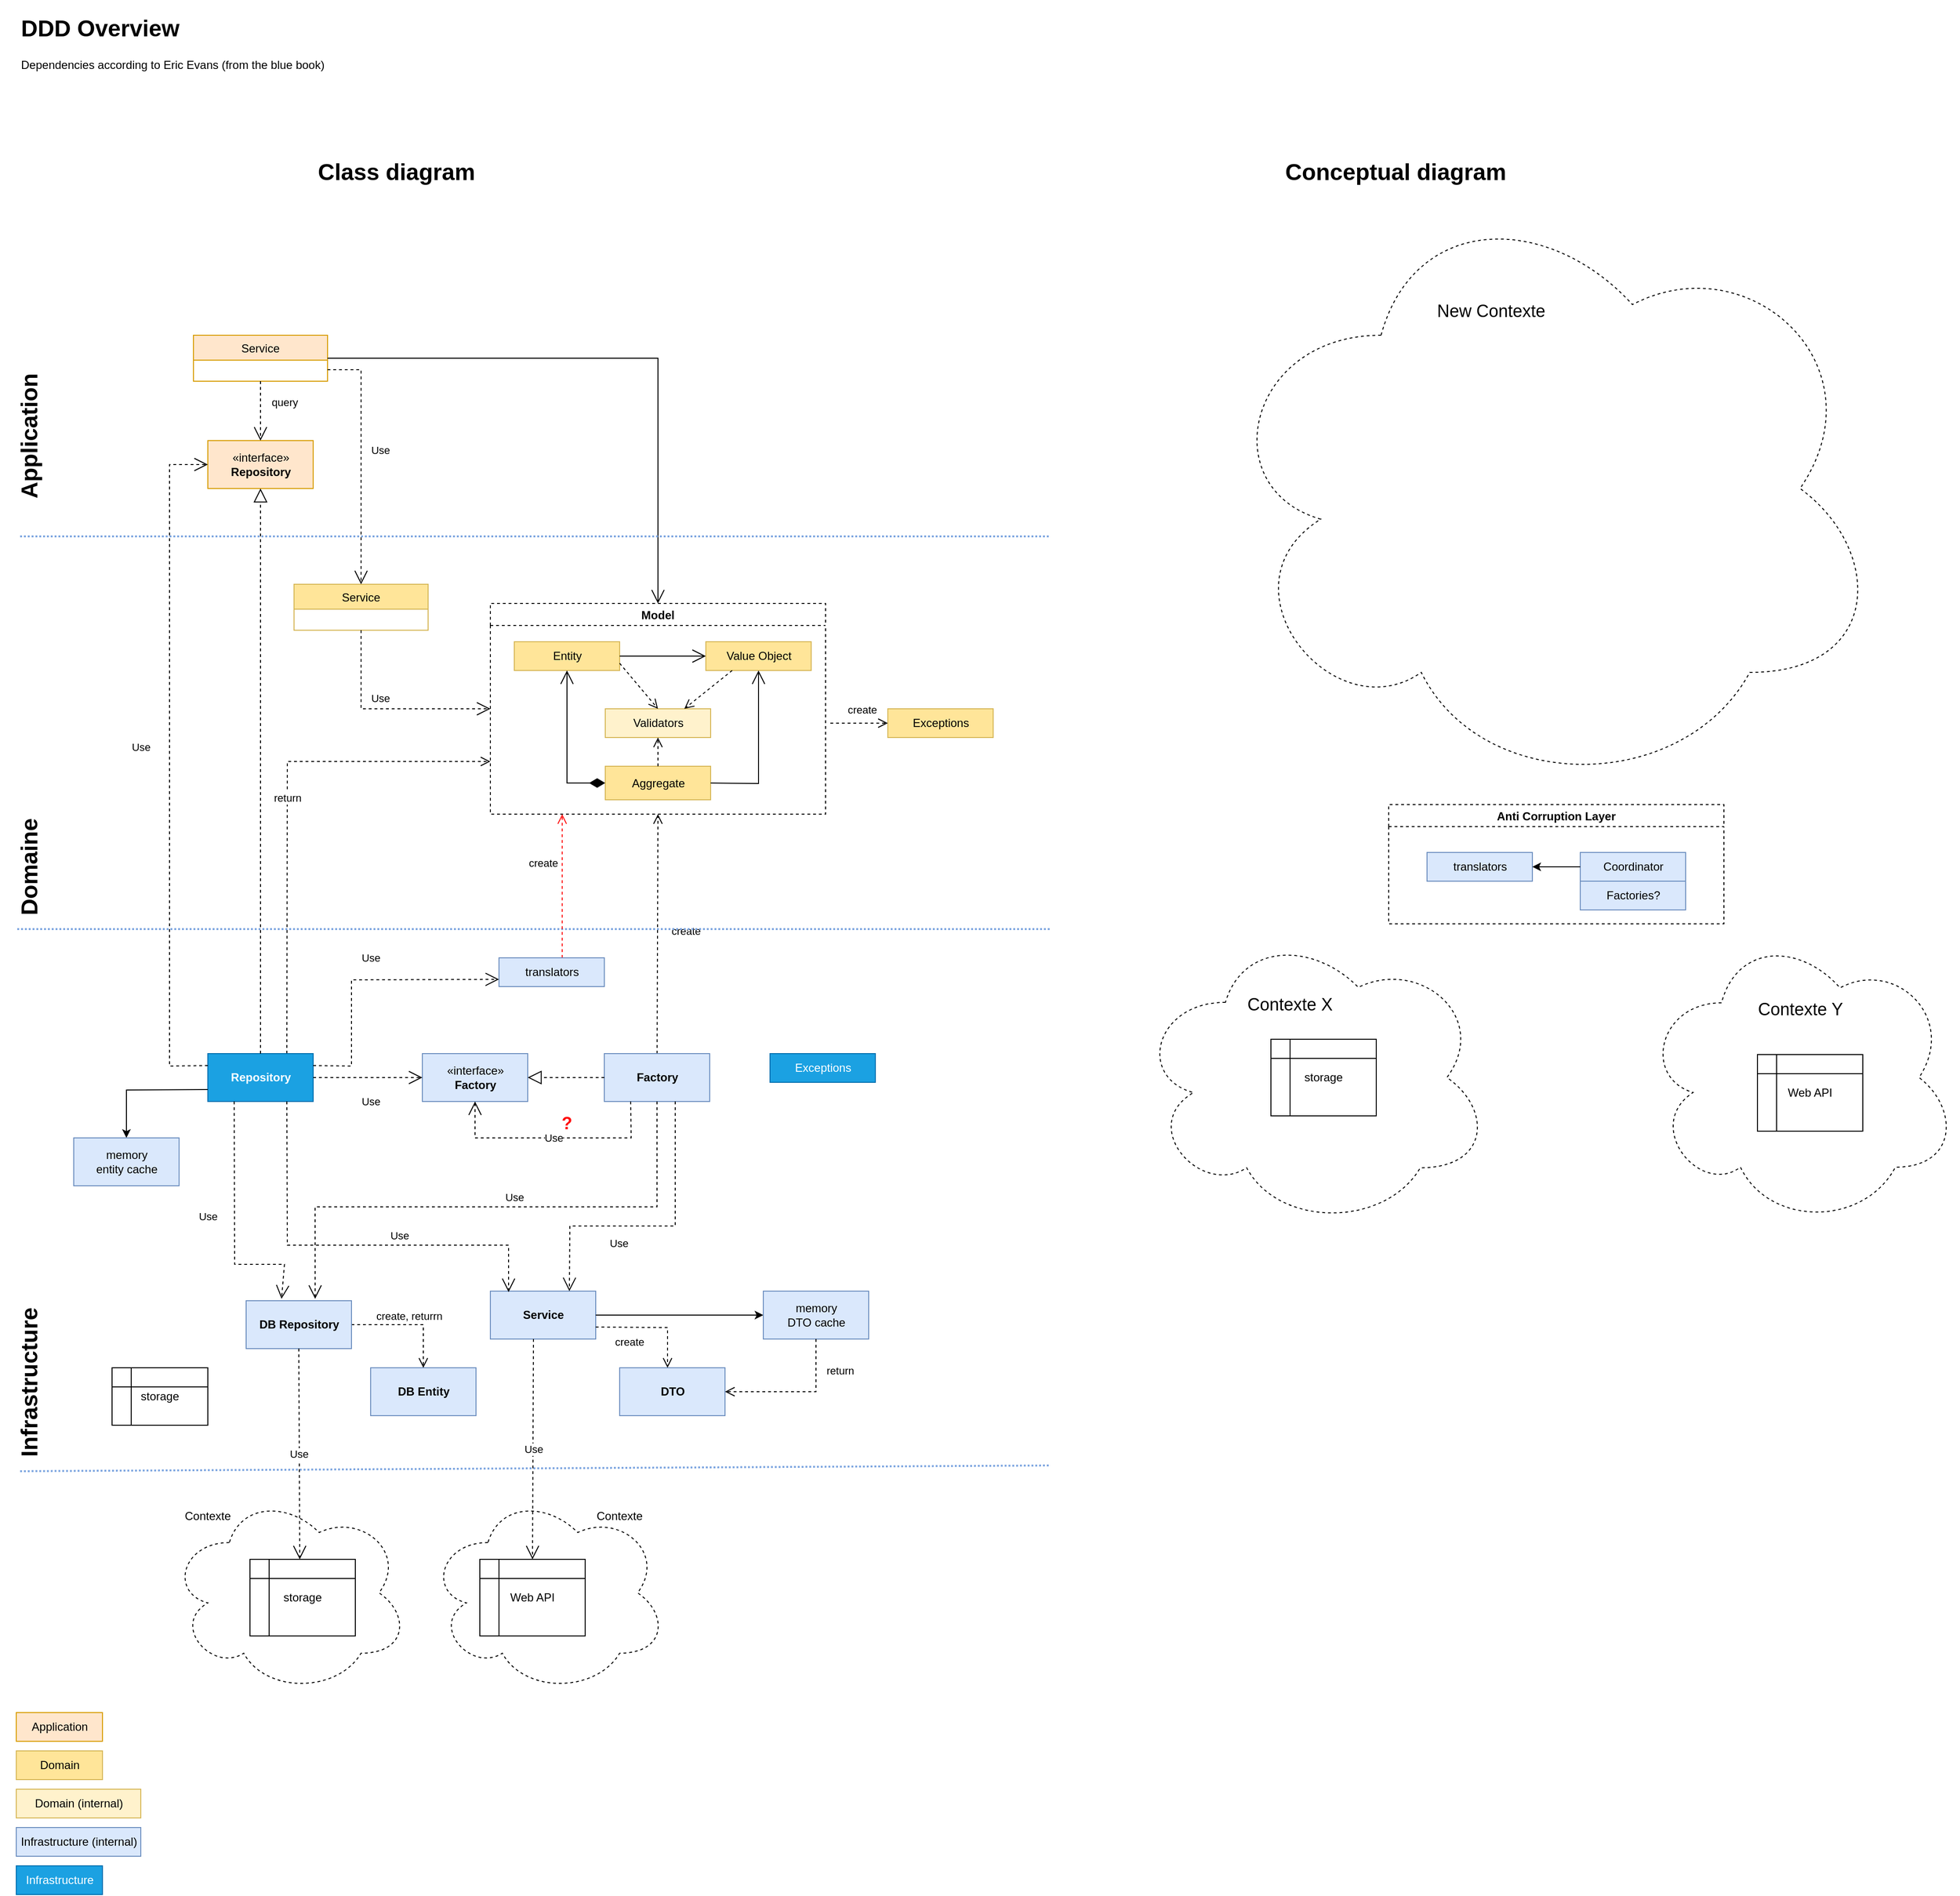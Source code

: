 <mxfile version="20.2.7" type="github">
  <diagram id="C5RBs43oDa-KdzZeNtuy" name="Page-1">
    <mxGraphModel dx="1422" dy="1939" grid="1" gridSize="10" guides="1" tooltips="1" connect="1" arrows="1" fold="1" page="1" pageScale="1" pageWidth="827" pageHeight="1169" math="0" shadow="0">
      <root>
        <mxCell id="WIyWlLk6GJQsqaUBKTNV-0" />
        <mxCell id="WIyWlLk6GJQsqaUBKTNV-1" parent="WIyWlLk6GJQsqaUBKTNV-0" />
        <mxCell id="ENKUjYYxHuYjzHQliVfy-24" value="&lt;span style=&quot;color: rgba(0, 0, 0, 0); font-family: monospace; font-size: 0px; text-align: start;&quot;&gt;%3CmxGraphModel%3E%3Croot%3E%3CmxCell%20id%3D%220%22%2F%3E%3CmxCell%20id%3D%221%22%20parent%3D%220%22%2F%3E%3CmxCell%20id%3D%222%22%20value%3D%22%22%20style%3D%22ellipse%3Bshape%3Dcloud%3BwhiteSpace%3Dwrap%3Bhtml%3D1%3BfillColor%3Dnone%3Bdashed%3D1%3B%22%20vertex%3D%221%22%20parent%3D%221%22%3E%3CmxGeometry%20x%3D%22200%22%20y%3D%221278%22%20width%3D%22250%22%20height%3D%22210%22%20as%3D%22geometry%22%2F%3E%3C%2FmxCell%3E%3C%2Froot%3E%3C%2FmxGraphModel%3E&lt;/span&gt;" style="ellipse;shape=cloud;whiteSpace=wrap;html=1;fillColor=none;dashed=1;" parent="WIyWlLk6GJQsqaUBKTNV-1" vertex="1">
          <mxGeometry x="200" y="1278" width="250" height="210" as="geometry" />
        </mxCell>
        <mxCell id="gOXtgv1JHooue61KHINK-0" value="" style="ellipse;shape=cloud;whiteSpace=wrap;html=1;fillColor=none;dashed=1;" vertex="1" parent="WIyWlLk6GJQsqaUBKTNV-1">
          <mxGeometry x="1290" y="-90" width="700" height="640" as="geometry" />
        </mxCell>
        <mxCell id="-3-9wyXVmMevEzcIftEk-1" value="Service" style="swimlane;fontStyle=0;childLayout=stackLayout;horizontal=1;startSize=26;fillColor=#ffe6cc;horizontalStack=0;resizeParent=1;resizeParentMax=0;resizeLast=0;collapsible=1;marginBottom=0;strokeColor=#d79b00;" parent="WIyWlLk6GJQsqaUBKTNV-1" vertex="1">
          <mxGeometry x="225" y="70" width="140" height="48" as="geometry">
            <mxRectangle x="221" y="160" width="80" height="30" as="alternateBounds" />
          </mxGeometry>
        </mxCell>
        <mxCell id="-3-9wyXVmMevEzcIftEk-7" value="«interface»&lt;br&gt;&lt;b&gt;Repository&lt;/b&gt;" style="html=1;fillColor=#ffe6cc;strokeColor=#d79b00;" parent="WIyWlLk6GJQsqaUBKTNV-1" vertex="1">
          <mxGeometry x="240" y="180" width="110" height="50" as="geometry" />
        </mxCell>
        <mxCell id="-3-9wyXVmMevEzcIftEk-8" value="«interface»&lt;br&gt;&lt;b&gt;Factory&lt;/b&gt;" style="html=1;fillColor=#dae8fc;strokeColor=#6c8ebf;" parent="WIyWlLk6GJQsqaUBKTNV-1" vertex="1">
          <mxGeometry x="464" y="820" width="110" height="50" as="geometry" />
        </mxCell>
        <mxCell id="-3-9wyXVmMevEzcIftEk-10" value="query" style="endArrow=open;endSize=12;dashed=1;html=1;rounded=0;exitX=0.5;exitY=1;exitDx=0;exitDy=0;entryX=0.5;entryY=0;entryDx=0;entryDy=0;" parent="WIyWlLk6GJQsqaUBKTNV-1" source="-3-9wyXVmMevEzcIftEk-1" target="-3-9wyXVmMevEzcIftEk-7" edge="1">
          <mxGeometry x="-0.29" y="25" width="160" relative="1" as="geometry">
            <mxPoint x="304" y="370" as="sourcePoint" />
            <mxPoint x="450" y="652" as="targetPoint" />
            <mxPoint as="offset" />
          </mxGeometry>
        </mxCell>
        <mxCell id="-3-9wyXVmMevEzcIftEk-12" value="storage" style="shape=internalStorage;whiteSpace=wrap;html=1;backgroundOutline=1;" parent="WIyWlLk6GJQsqaUBKTNV-1" vertex="1">
          <mxGeometry x="284" y="1348" width="110" height="80" as="geometry" />
        </mxCell>
        <mxCell id="-3-9wyXVmMevEzcIftEk-16" value="return" style="html=1;verticalAlign=bottom;endArrow=open;dashed=1;endSize=8;rounded=0;exitX=0.75;exitY=0;exitDx=0;exitDy=0;entryX=0;entryY=0.75;entryDx=0;entryDy=0;" parent="WIyWlLk6GJQsqaUBKTNV-1" source="-3-9wyXVmMevEzcIftEk-25" target="ENKUjYYxHuYjzHQliVfy-12" edge="1">
          <mxGeometry relative="1" as="geometry">
            <mxPoint x="464" y="732" as="sourcePoint" />
            <mxPoint x="540" y="560" as="targetPoint" />
            <Array as="points">
              <mxPoint x="323" y="515" />
            </Array>
          </mxGeometry>
        </mxCell>
        <mxCell id="-3-9wyXVmMevEzcIftEk-17" value="create" style="html=1;verticalAlign=bottom;endArrow=open;dashed=1;endSize=8;rounded=0;entryX=0.5;entryY=1;entryDx=0;entryDy=0;" parent="WIyWlLk6GJQsqaUBKTNV-1" source="-3-9wyXVmMevEzcIftEk-26" target="ENKUjYYxHuYjzHQliVfy-12" edge="1">
          <mxGeometry x="-0.048" y="-29" relative="1" as="geometry">
            <mxPoint x="685" y="730" as="sourcePoint" />
            <mxPoint x="685" y="610" as="targetPoint" />
            <mxPoint as="offset" />
          </mxGeometry>
        </mxCell>
        <mxCell id="-3-9wyXVmMevEzcIftEk-22" value="Domain" style="html=1;fillColor=#FFE599;strokeColor=#d6b656;" parent="WIyWlLk6GJQsqaUBKTNV-1" vertex="1">
          <mxGeometry x="40" y="1548" width="90" height="30" as="geometry" />
        </mxCell>
        <mxCell id="-3-9wyXVmMevEzcIftEk-23" value="Infrastructure (internal)" style="html=1;fillColor=#dae8fc;strokeColor=#6c8ebf;" parent="WIyWlLk6GJQsqaUBKTNV-1" vertex="1">
          <mxGeometry x="40" y="1628" width="130" height="30" as="geometry" />
        </mxCell>
        <mxCell id="-3-9wyXVmMevEzcIftEk-24" value="&lt;h1&gt;DDD Overview&lt;/h1&gt;&lt;p&gt;Dependencies according to Eric Evans (from the blue book)&lt;/p&gt;" style="text;html=1;strokeColor=none;fillColor=none;spacing=5;spacingTop=-20;whiteSpace=wrap;overflow=hidden;rounded=0;" parent="WIyWlLk6GJQsqaUBKTNV-1" vertex="1">
          <mxGeometry x="40" y="-270" width="390" height="80" as="geometry" />
        </mxCell>
        <mxCell id="-3-9wyXVmMevEzcIftEk-25" value="&lt;b&gt;Repository&lt;/b&gt;" style="html=1;fillColor=#1ba1e2;strokeColor=#006EAF;fontColor=#ffffff;" parent="WIyWlLk6GJQsqaUBKTNV-1" vertex="1">
          <mxGeometry x="240" y="820" width="110" height="50" as="geometry" />
        </mxCell>
        <mxCell id="-3-9wyXVmMevEzcIftEk-26" value="&lt;b&gt;Factory&lt;/b&gt;" style="html=1;fillColor=#dae8fc;strokeColor=#6c8ebf;" parent="WIyWlLk6GJQsqaUBKTNV-1" vertex="1">
          <mxGeometry x="654" y="820" width="110" height="50" as="geometry" />
        </mxCell>
        <mxCell id="-3-9wyXVmMevEzcIftEk-27" value="" style="endArrow=block;dashed=1;endFill=0;endSize=12;html=1;rounded=0;exitX=0.5;exitY=0;exitDx=0;exitDy=0;entryX=0.5;entryY=1;entryDx=0;entryDy=0;" parent="WIyWlLk6GJQsqaUBKTNV-1" source="-3-9wyXVmMevEzcIftEk-25" target="-3-9wyXVmMevEzcIftEk-7" edge="1">
          <mxGeometry width="160" relative="1" as="geometry">
            <mxPoint x="334" y="722" as="sourcePoint" />
            <mxPoint x="494" y="722" as="targetPoint" />
          </mxGeometry>
        </mxCell>
        <mxCell id="-3-9wyXVmMevEzcIftEk-28" value="" style="endArrow=block;dashed=1;endFill=0;endSize=12;html=1;rounded=0;exitX=0;exitY=0.5;exitDx=0;exitDy=0;entryX=1;entryY=0.5;entryDx=0;entryDy=0;" parent="WIyWlLk6GJQsqaUBKTNV-1" source="-3-9wyXVmMevEzcIftEk-26" target="-3-9wyXVmMevEzcIftEk-8" edge="1">
          <mxGeometry width="160" relative="1" as="geometry">
            <mxPoint x="334" y="810" as="sourcePoint" />
            <mxPoint x="494" y="810" as="targetPoint" />
            <Array as="points" />
          </mxGeometry>
        </mxCell>
        <mxCell id="-3-9wyXVmMevEzcIftEk-29" value="Use" style="endArrow=open;endSize=12;dashed=1;html=1;rounded=0;exitX=1;exitY=0.5;exitDx=0;exitDy=0;" parent="WIyWlLk6GJQsqaUBKTNV-1" source="-3-9wyXVmMevEzcIftEk-25" edge="1">
          <mxGeometry x="0.053" y="-25" width="160" relative="1" as="geometry">
            <mxPoint x="334" y="660" as="sourcePoint" />
            <mxPoint x="464" y="845" as="targetPoint" />
            <mxPoint as="offset" />
          </mxGeometry>
        </mxCell>
        <mxCell id="-3-9wyXVmMevEzcIftEk-30" value="" style="endArrow=none;html=1;rounded=0;dashed=1;strokeColor=#7EA6E0;strokeWidth=2;dashPattern=1 1;" parent="WIyWlLk6GJQsqaUBKTNV-1" edge="1">
          <mxGeometry width="50" height="50" relative="1" as="geometry">
            <mxPoint x="41" y="690" as="sourcePoint" />
            <mxPoint x="1120" y="690" as="targetPoint" />
          </mxGeometry>
        </mxCell>
        <mxCell id="-3-9wyXVmMevEzcIftEk-32" value="&lt;b&gt;Service&lt;/b&gt;" style="html=1;fillColor=#dae8fc;strokeColor=#6c8ebf;" parent="WIyWlLk6GJQsqaUBKTNV-1" vertex="1">
          <mxGeometry x="535" y="1068" width="110" height="50" as="geometry" />
        </mxCell>
        <mxCell id="-3-9wyXVmMevEzcIftEk-34" value="Use" style="endArrow=open;endSize=12;dashed=1;html=1;rounded=0;entryX=0;entryY=0.5;entryDx=0;entryDy=0;exitX=0;exitY=0.25;exitDx=0;exitDy=0;" parent="WIyWlLk6GJQsqaUBKTNV-1" source="-3-9wyXVmMevEzcIftEk-25" target="-3-9wyXVmMevEzcIftEk-7" edge="1">
          <mxGeometry x="0.054" y="30" width="160" relative="1" as="geometry">
            <mxPoint x="180" y="720" as="sourcePoint" />
            <mxPoint x="510" y="767" as="targetPoint" />
            <Array as="points">
              <mxPoint x="200" y="833" />
              <mxPoint x="200" y="205" />
            </Array>
            <mxPoint as="offset" />
          </mxGeometry>
        </mxCell>
        <mxCell id="-3-9wyXVmMevEzcIftEk-35" value="Use" style="endArrow=open;endSize=12;dashed=1;html=1;rounded=0;exitX=0.25;exitY=1;exitDx=0;exitDy=0;entryX=0.5;entryY=1;entryDx=0;entryDy=0;" parent="WIyWlLk6GJQsqaUBKTNV-1" source="-3-9wyXVmMevEzcIftEk-26" target="-3-9wyXVmMevEzcIftEk-8" edge="1">
          <mxGeometry width="160" relative="1" as="geometry">
            <mxPoint x="824" y="879.5" as="sourcePoint" />
            <mxPoint x="574" y="788" as="targetPoint" />
            <Array as="points">
              <mxPoint x="682" y="908" />
              <mxPoint x="519" y="908" />
            </Array>
          </mxGeometry>
        </mxCell>
        <mxCell id="-3-9wyXVmMevEzcIftEk-36" value="&lt;h1&gt;Domaine&lt;/h1&gt;" style="text;html=1;strokeColor=none;fillColor=none;align=center;verticalAlign=middle;whiteSpace=wrap;rounded=0;rotation=-90;" parent="WIyWlLk6GJQsqaUBKTNV-1" vertex="1">
          <mxGeometry x="24" y="610" width="60" height="30" as="geometry" />
        </mxCell>
        <mxCell id="-3-9wyXVmMevEzcIftEk-37" value="&lt;h1&gt;Infrastructure&lt;/h1&gt;" style="text;html=1;strokeColor=none;fillColor=none;align=center;verticalAlign=middle;whiteSpace=wrap;rounded=0;rotation=-90;" parent="WIyWlLk6GJQsqaUBKTNV-1" vertex="1">
          <mxGeometry x="24" y="1148" width="60" height="30" as="geometry" />
        </mxCell>
        <mxCell id="-3-9wyXVmMevEzcIftEk-39" value="" style="endArrow=open;endFill=1;endSize=12;html=1;rounded=0;exitX=1;exitY=0.5;exitDx=0;exitDy=0;entryX=0.5;entryY=0;entryDx=0;entryDy=0;" parent="WIyWlLk6GJQsqaUBKTNV-1" source="-3-9wyXVmMevEzcIftEk-1" target="ENKUjYYxHuYjzHQliVfy-12" edge="1">
          <mxGeometry width="160" relative="1" as="geometry">
            <mxPoint x="414" y="440" as="sourcePoint" />
            <mxPoint x="574" y="440" as="targetPoint" />
            <Array as="points">
              <mxPoint x="710" y="94" />
            </Array>
          </mxGeometry>
        </mxCell>
        <mxCell id="-3-9wyXVmMevEzcIftEk-44" value="Use" style="endArrow=open;endSize=12;dashed=1;html=1;rounded=0;exitX=0.5;exitY=1;exitDx=0;exitDy=0;entryX=0.655;entryY=-0.04;entryDx=0;entryDy=0;entryPerimeter=0;" parent="WIyWlLk6GJQsqaUBKTNV-1" source="-3-9wyXVmMevEzcIftEk-26" target="70DxIA_xlroN3nV1r1jk-0" edge="1">
          <mxGeometry x="-0.08" y="-10" width="160" relative="1" as="geometry">
            <mxPoint x="318.97" y="884" as="sourcePoint" />
            <mxPoint x="316.95" y="905" as="targetPoint" />
            <Array as="points">
              <mxPoint x="709" y="980" />
              <mxPoint x="352" y="980" />
            </Array>
            <mxPoint as="offset" />
          </mxGeometry>
        </mxCell>
        <mxCell id="70DxIA_xlroN3nV1r1jk-2" value="" style="endArrow=classic;html=1;rounded=0;exitX=0;exitY=0.75;exitDx=0;exitDy=0;entryX=0.5;entryY=0;entryDx=0;entryDy=0;" parent="WIyWlLk6GJQsqaUBKTNV-1" source="-3-9wyXVmMevEzcIftEk-25" target="ENKUjYYxHuYjzHQliVfy-19" edge="1">
          <mxGeometry width="50" height="50" relative="1" as="geometry">
            <mxPoint x="394" y="998" as="sourcePoint" />
            <mxPoint x="191" y="938" as="targetPoint" />
            <Array as="points">
              <mxPoint x="155" y="858" />
            </Array>
          </mxGeometry>
        </mxCell>
        <mxCell id="70DxIA_xlroN3nV1r1jk-4" value="" style="endArrow=classic;html=1;rounded=0;entryX=0;entryY=0.5;entryDx=0;entryDy=0;" parent="WIyWlLk6GJQsqaUBKTNV-1" source="-3-9wyXVmMevEzcIftEk-32" target="ENKUjYYxHuYjzHQliVfy-20" edge="1">
          <mxGeometry width="50" height="50" relative="1" as="geometry">
            <mxPoint x="405" y="1088" as="sourcePoint" />
            <mxPoint x="671" y="1118" as="targetPoint" />
          </mxGeometry>
        </mxCell>
        <mxCell id="70DxIA_xlroN3nV1r1jk-5" value="Web API" style="shape=internalStorage;whiteSpace=wrap;html=1;backgroundOutline=1;" parent="WIyWlLk6GJQsqaUBKTNV-1" vertex="1">
          <mxGeometry x="524" y="1348" width="110" height="80" as="geometry" />
        </mxCell>
        <mxCell id="70DxIA_xlroN3nV1r1jk-6" value="Use" style="endArrow=open;endSize=12;dashed=1;html=1;rounded=0;entryX=0.5;entryY=0;entryDx=0;entryDy=0;" parent="WIyWlLk6GJQsqaUBKTNV-1" target="70DxIA_xlroN3nV1r1jk-5" edge="1">
          <mxGeometry width="160" relative="1" as="geometry">
            <mxPoint x="580" y="1118" as="sourcePoint" />
            <mxPoint x="544.063" y="988" as="targetPoint" />
          </mxGeometry>
        </mxCell>
        <mxCell id="ENKUjYYxHuYjzHQliVfy-0" value="&lt;b&gt;DB Entity&lt;/b&gt;" style="html=1;fillColor=#dae8fc;strokeColor=#6c8ebf;" parent="WIyWlLk6GJQsqaUBKTNV-1" vertex="1">
          <mxGeometry x="410" y="1148" width="110" height="50" as="geometry" />
        </mxCell>
        <mxCell id="ENKUjYYxHuYjzHQliVfy-1" value="create, returrn" style="html=1;verticalAlign=bottom;endArrow=open;dashed=1;endSize=8;rounded=0;entryX=0.5;entryY=0;entryDx=0;entryDy=0;exitX=1;exitY=0.5;exitDx=0;exitDy=0;" parent="WIyWlLk6GJQsqaUBKTNV-1" source="70DxIA_xlroN3nV1r1jk-0" target="ENKUjYYxHuYjzHQliVfy-0" edge="1">
          <mxGeometry relative="1" as="geometry">
            <mxPoint x="330" y="1057" as="sourcePoint" />
            <mxPoint x="223.03" y="878" as="targetPoint" />
            <mxPoint as="offset" />
            <Array as="points">
              <mxPoint x="465" y="1103" />
            </Array>
          </mxGeometry>
        </mxCell>
        <mxCell id="ENKUjYYxHuYjzHQliVfy-2" value="&lt;b&gt;DTO&lt;/b&gt;" style="html=1;fillColor=#dae8fc;strokeColor=#6c8ebf;" parent="WIyWlLk6GJQsqaUBKTNV-1" vertex="1">
          <mxGeometry x="670" y="1148" width="110" height="50" as="geometry" />
        </mxCell>
        <mxCell id="ENKUjYYxHuYjzHQliVfy-3" value="create" style="html=1;verticalAlign=bottom;endArrow=open;dashed=1;endSize=8;rounded=0;exitX=1;exitY=0.75;exitDx=0;exitDy=0;" parent="WIyWlLk6GJQsqaUBKTNV-1" source="-3-9wyXVmMevEzcIftEk-32" edge="1">
          <mxGeometry x="-0.399" y="-24" relative="1" as="geometry">
            <mxPoint x="372.5" y="1118" as="sourcePoint" />
            <mxPoint x="720" y="1148" as="targetPoint" />
            <mxPoint as="offset" />
            <Array as="points">
              <mxPoint x="720" y="1106" />
            </Array>
          </mxGeometry>
        </mxCell>
        <mxCell id="ENKUjYYxHuYjzHQliVfy-4" value="Infrastructure" style="html=1;fillColor=#1ba1e2;strokeColor=#006EAF;fontColor=#ffffff;" parent="WIyWlLk6GJQsqaUBKTNV-1" vertex="1">
          <mxGeometry x="40" y="1668" width="90" height="30" as="geometry" />
        </mxCell>
        <mxCell id="ENKUjYYxHuYjzHQliVfy-5" value="" style="endArrow=none;html=1;rounded=0;fontColor=#000000;strokeColor=#7EA6E0;dashed=1;strokeWidth=2;dashPattern=1 1;" parent="WIyWlLk6GJQsqaUBKTNV-1" edge="1">
          <mxGeometry width="50" height="50" relative="1" as="geometry">
            <mxPoint x="44" y="280" as="sourcePoint" />
            <mxPoint x="1120" y="280" as="targetPoint" />
          </mxGeometry>
        </mxCell>
        <mxCell id="ENKUjYYxHuYjzHQliVfy-6" value="&lt;h1&gt;Application&lt;/h1&gt;" style="text;html=1;strokeColor=none;fillColor=none;align=center;verticalAlign=middle;whiteSpace=wrap;rounded=0;rotation=-90;" parent="WIyWlLk6GJQsqaUBKTNV-1" vertex="1">
          <mxGeometry x="24" y="160" width="60" height="30" as="geometry" />
        </mxCell>
        <mxCell id="ENKUjYYxHuYjzHQliVfy-7" value="Service" style="swimlane;fontStyle=0;childLayout=stackLayout;horizontal=1;startSize=26;fillColor=#FFE599;horizontalStack=0;resizeParent=1;resizeParentMax=0;resizeLast=0;collapsible=1;marginBottom=0;strokeColor=#d6b656;" parent="WIyWlLk6GJQsqaUBKTNV-1" vertex="1">
          <mxGeometry x="330" y="330" width="140" height="48" as="geometry">
            <mxRectangle x="221" y="160" width="80" height="30" as="alternateBounds" />
          </mxGeometry>
        </mxCell>
        <mxCell id="ENKUjYYxHuYjzHQliVfy-9" value="Use" style="endArrow=open;endSize=12;dashed=1;html=1;rounded=0;exitX=0.5;exitY=1;exitDx=0;exitDy=0;entryX=0;entryY=0.5;entryDx=0;entryDy=0;" parent="WIyWlLk6GJQsqaUBKTNV-1" source="ENKUjYYxHuYjzHQliVfy-7" target="ENKUjYYxHuYjzHQliVfy-12" edge="1">
          <mxGeometry x="-0.351" y="20" width="160" relative="1" as="geometry">
            <mxPoint x="305" y="328" as="sourcePoint" />
            <mxPoint x="540" y="435" as="targetPoint" />
            <Array as="points">
              <mxPoint x="400" y="460" />
            </Array>
            <mxPoint as="offset" />
          </mxGeometry>
        </mxCell>
        <mxCell id="ENKUjYYxHuYjzHQliVfy-10" value="Use" style="endArrow=open;endSize=12;dashed=1;html=1;rounded=0;entryX=0.5;entryY=0;entryDx=0;entryDy=0;exitX=1;exitY=0.75;exitDx=0;exitDy=0;" parent="WIyWlLk6GJQsqaUBKTNV-1" source="-3-9wyXVmMevEzcIftEk-1" target="ENKUjYYxHuYjzHQliVfy-7" edge="1">
          <mxGeometry x="-0.081" y="20" width="160" relative="1" as="geometry">
            <mxPoint x="340" y="220" as="sourcePoint" />
            <mxPoint x="305" y="540" as="targetPoint" />
            <Array as="points">
              <mxPoint x="400" y="106" />
            </Array>
            <mxPoint as="offset" />
          </mxGeometry>
        </mxCell>
        <mxCell id="ENKUjYYxHuYjzHQliVfy-12" value="Model" style="swimlane;dashed=1;" parent="WIyWlLk6GJQsqaUBKTNV-1" vertex="1">
          <mxGeometry x="535" y="350" width="350" height="220" as="geometry">
            <mxRectangle x="510" y="410" width="80" height="30" as="alternateBounds" />
          </mxGeometry>
        </mxCell>
        <mxCell id="DfN52wyv_r_r57nIKshW-13" value="Value Object" style="html=1;fillColor=#FFE599;strokeColor=#d6b656;" parent="ENKUjYYxHuYjzHQliVfy-12" vertex="1">
          <mxGeometry x="225" y="40" width="110" height="30" as="geometry" />
        </mxCell>
        <mxCell id="DfN52wyv_r_r57nIKshW-14" value="Entity" style="html=1;fillColor=#FFE599;strokeColor=#d6b656;" parent="ENKUjYYxHuYjzHQliVfy-12" vertex="1">
          <mxGeometry x="25" y="40" width="110" height="30" as="geometry" />
        </mxCell>
        <mxCell id="DfN52wyv_r_r57nIKshW-15" value="Aggregate" style="html=1;fillColor=#FFE599;strokeColor=#d6b656;" parent="ENKUjYYxHuYjzHQliVfy-12" vertex="1">
          <mxGeometry x="120" y="170" width="110" height="35" as="geometry" />
        </mxCell>
        <mxCell id="DfN52wyv_r_r57nIKshW-16" value="" style="endArrow=open;endFill=1;endSize=12;html=1;rounded=0;exitX=1;exitY=0.5;exitDx=0;exitDy=0;" parent="ENKUjYYxHuYjzHQliVfy-12" source="DfN52wyv_r_r57nIKshW-15" target="DfN52wyv_r_r57nIKshW-13" edge="1">
          <mxGeometry width="160" relative="1" as="geometry">
            <mxPoint x="-215" y="222.5" as="sourcePoint" />
            <mxPoint x="-55" y="222.5" as="targetPoint" />
            <Array as="points">
              <mxPoint x="280" y="188" />
            </Array>
          </mxGeometry>
        </mxCell>
        <mxCell id="DfN52wyv_r_r57nIKshW-17" value="" style="endArrow=open;endFill=1;endSize=12;html=1;rounded=0;exitX=1;exitY=0.5;exitDx=0;exitDy=0;entryX=0;entryY=0.5;entryDx=0;entryDy=0;" parent="ENKUjYYxHuYjzHQliVfy-12" source="DfN52wyv_r_r57nIKshW-14" target="DfN52wyv_r_r57nIKshW-13" edge="1">
          <mxGeometry width="160" relative="1" as="geometry">
            <mxPoint x="185" y="72.5" as="sourcePoint" />
            <mxPoint x="175" y="-17.5" as="targetPoint" />
            <Array as="points" />
          </mxGeometry>
        </mxCell>
        <mxCell id="DfN52wyv_r_r57nIKshW-19" value="" style="endArrow=open;endSize=12;startArrow=diamondThin;startSize=14;startFill=1;edgeStyle=orthogonalEdgeStyle;align=left;verticalAlign=bottom;rounded=0;exitX=0;exitY=0.5;exitDx=0;exitDy=0;html=1;entryX=0.5;entryY=1;entryDx=0;entryDy=0;" parent="ENKUjYYxHuYjzHQliVfy-12" source="DfN52wyv_r_r57nIKshW-15" target="DfN52wyv_r_r57nIKshW-14" edge="1">
          <mxGeometry x="-0.605" y="33" relative="1" as="geometry">
            <mxPoint x="95" y="142.5" as="sourcePoint" />
            <mxPoint x="45" y="122.5" as="targetPoint" />
            <mxPoint as="offset" />
            <Array as="points">
              <mxPoint x="80" y="188" />
            </Array>
          </mxGeometry>
        </mxCell>
        <mxCell id="DfN52wyv_r_r57nIKshW-1" value="Validators" style="html=1;fillColor=#FFF2CC;strokeColor=#d6b656;" parent="ENKUjYYxHuYjzHQliVfy-12" vertex="1">
          <mxGeometry x="120" y="110" width="110" height="30" as="geometry" />
        </mxCell>
        <mxCell id="DfN52wyv_r_r57nIKshW-23" value="" style="html=1;verticalAlign=bottom;endArrow=open;dashed=1;endSize=8;rounded=0;entryX=0.75;entryY=0;entryDx=0;entryDy=0;strokeColor=#000000;exitX=0.25;exitY=1;exitDx=0;exitDy=0;" parent="ENKUjYYxHuYjzHQliVfy-12" source="DfN52wyv_r_r57nIKshW-13" target="DfN52wyv_r_r57nIKshW-1" edge="1">
          <mxGeometry x="-0.048" y="-29" relative="1" as="geometry">
            <mxPoint x="446" y="72" as="sourcePoint" />
            <mxPoint x="446" y="-40" as="targetPoint" />
            <mxPoint as="offset" />
          </mxGeometry>
        </mxCell>
        <mxCell id="DfN52wyv_r_r57nIKshW-24" value="" style="html=1;verticalAlign=bottom;endArrow=open;dashed=1;endSize=8;rounded=0;entryX=0.5;entryY=1;entryDx=0;entryDy=0;strokeColor=#000000;exitX=0.5;exitY=0;exitDx=0;exitDy=0;" parent="ENKUjYYxHuYjzHQliVfy-12" source="DfN52wyv_r_r57nIKshW-15" target="DfN52wyv_r_r57nIKshW-1" edge="1">
          <mxGeometry x="-0.048" y="-29" relative="1" as="geometry">
            <mxPoint x="262.5" y="80" as="sourcePoint" />
            <mxPoint x="235" y="105" as="targetPoint" />
            <mxPoint as="offset" />
            <Array as="points" />
          </mxGeometry>
        </mxCell>
        <mxCell id="DfN52wyv_r_r57nIKshW-25" value="" style="html=1;verticalAlign=bottom;endArrow=open;dashed=1;endSize=8;rounded=0;entryX=0.5;entryY=0;entryDx=0;entryDy=0;strokeColor=#000000;exitX=1;exitY=0.75;exitDx=0;exitDy=0;" parent="ENKUjYYxHuYjzHQliVfy-12" source="DfN52wyv_r_r57nIKshW-14" target="DfN52wyv_r_r57nIKshW-1" edge="1">
          <mxGeometry x="-0.048" y="-29" relative="1" as="geometry">
            <mxPoint x="262.5" y="80" as="sourcePoint" />
            <mxPoint x="235" y="105" as="targetPoint" />
            <mxPoint as="offset" />
          </mxGeometry>
        </mxCell>
        <mxCell id="ENKUjYYxHuYjzHQliVfy-18" value="Application" style="html=1;fillColor=#ffe6cc;strokeColor=#d79b00;" parent="WIyWlLk6GJQsqaUBKTNV-1" vertex="1">
          <mxGeometry x="40" y="1508" width="90" height="30" as="geometry" />
        </mxCell>
        <mxCell id="ENKUjYYxHuYjzHQliVfy-19" value="&lt;span style=&quot;&quot;&gt;memory&lt;/span&gt;&lt;br style=&quot;&quot;&gt;&lt;span style=&quot;&quot;&gt;entity cache&lt;/span&gt;" style="html=1;fillColor=#dae8fc;strokeColor=#6c8ebf;" parent="WIyWlLk6GJQsqaUBKTNV-1" vertex="1">
          <mxGeometry x="100" y="908" width="110" height="50" as="geometry" />
        </mxCell>
        <mxCell id="ENKUjYYxHuYjzHQliVfy-20" value="&lt;span style=&quot;&quot;&gt;memory&lt;/span&gt;&lt;br style=&quot;&quot;&gt;&lt;span style=&quot;&quot;&gt;DTO cache&lt;/span&gt;" style="html=1;fillColor=#dae8fc;strokeColor=#6c8ebf;" parent="WIyWlLk6GJQsqaUBKTNV-1" vertex="1">
          <mxGeometry x="820" y="1068" width="110" height="50" as="geometry" />
        </mxCell>
        <mxCell id="ENKUjYYxHuYjzHQliVfy-25" value="" style="ellipse;shape=cloud;whiteSpace=wrap;html=1;fillColor=none;dashed=1;" parent="WIyWlLk6GJQsqaUBKTNV-1" vertex="1">
          <mxGeometry x="470" y="1278" width="250" height="210" as="geometry" />
        </mxCell>
        <mxCell id="ENKUjYYxHuYjzHQliVfy-26" value="" style="endArrow=none;html=1;rounded=0;dashed=1;strokeColor=#7EA6E0;strokeWidth=2;dashPattern=1 1;" parent="WIyWlLk6GJQsqaUBKTNV-1" edge="1">
          <mxGeometry width="50" height="50" relative="1" as="geometry">
            <mxPoint x="44" y="1256" as="sourcePoint" />
            <mxPoint x="1120" y="1250" as="targetPoint" />
          </mxGeometry>
        </mxCell>
        <mxCell id="ENKUjYYxHuYjzHQliVfy-27" value="Contexte" style="text;html=1;strokeColor=none;fillColor=none;align=center;verticalAlign=middle;whiteSpace=wrap;rounded=0;dashed=1;" parent="WIyWlLk6GJQsqaUBKTNV-1" vertex="1">
          <mxGeometry x="210" y="1288" width="60" height="30" as="geometry" />
        </mxCell>
        <mxCell id="ENKUjYYxHuYjzHQliVfy-28" value="Contexte" style="text;html=1;strokeColor=none;fillColor=none;align=center;verticalAlign=middle;whiteSpace=wrap;rounded=0;dashed=1;" parent="WIyWlLk6GJQsqaUBKTNV-1" vertex="1">
          <mxGeometry x="640" y="1288" width="60" height="30" as="geometry" />
        </mxCell>
        <mxCell id="70DxIA_xlroN3nV1r1jk-0" value="&lt;b&gt;DB Repository&lt;/b&gt;" style="html=1;fillColor=#dae8fc;strokeColor=#6c8ebf;" parent="WIyWlLk6GJQsqaUBKTNV-1" vertex="1">
          <mxGeometry x="280" y="1078" width="110" height="50" as="geometry" />
        </mxCell>
        <mxCell id="ENKUjYYxHuYjzHQliVfy-33" value="Use" style="endArrow=open;endSize=12;dashed=1;html=1;rounded=0;exitX=0.5;exitY=1;exitDx=0;exitDy=0;" parent="WIyWlLk6GJQsqaUBKTNV-1" source="70DxIA_xlroN3nV1r1jk-0" edge="1">
          <mxGeometry width="160" relative="1" as="geometry">
            <mxPoint x="335.5" y="1118" as="sourcePoint" />
            <mxPoint x="336" y="1348" as="targetPoint" />
          </mxGeometry>
        </mxCell>
        <mxCell id="ENKUjYYxHuYjzHQliVfy-34" value="Use" style="endArrow=open;endSize=12;dashed=1;html=1;rounded=0;entryX=0.336;entryY=-0.04;entryDx=0;entryDy=0;exitX=0.25;exitY=1;exitDx=0;exitDy=0;entryPerimeter=0;" parent="WIyWlLk6GJQsqaUBKTNV-1" source="-3-9wyXVmMevEzcIftEk-25" target="70DxIA_xlroN3nV1r1jk-0" edge="1">
          <mxGeometry x="-0.071" y="-28" width="160" relative="1" as="geometry">
            <mxPoint x="335" y="1028" as="sourcePoint" />
            <mxPoint x="474" y="855" as="targetPoint" />
            <Array as="points">
              <mxPoint x="268" y="1040" />
              <mxPoint x="320" y="1040" />
            </Array>
            <mxPoint as="offset" />
          </mxGeometry>
        </mxCell>
        <mxCell id="ENKUjYYxHuYjzHQliVfy-35" value="Use" style="endArrow=open;endSize=12;dashed=1;html=1;rounded=0;entryX=0.173;entryY=0.02;entryDx=0;entryDy=0;exitX=0.75;exitY=1;exitDx=0;exitDy=0;entryPerimeter=0;" parent="WIyWlLk6GJQsqaUBKTNV-1" source="-3-9wyXVmMevEzcIftEk-25" target="-3-9wyXVmMevEzcIftEk-32" edge="1">
          <mxGeometry x="0.242" y="10" width="160" relative="1" as="geometry">
            <mxPoint x="480" y="1028" as="sourcePoint" />
            <mxPoint x="345" y="1088" as="targetPoint" />
            <Array as="points">
              <mxPoint x="323" y="1020" />
              <mxPoint x="554" y="1020" />
            </Array>
            <mxPoint as="offset" />
          </mxGeometry>
        </mxCell>
        <mxCell id="DfN52wyv_r_r57nIKshW-27" value="?" style="text;html=1;strokeColor=none;fillColor=none;align=center;verticalAlign=middle;whiteSpace=wrap;rounded=0;fontColor=#FF0F0F;fontStyle=1;fontSize=18;" parent="WIyWlLk6GJQsqaUBKTNV-1" vertex="1">
          <mxGeometry x="585" y="878" width="60" height="30" as="geometry" />
        </mxCell>
        <mxCell id="DfN52wyv_r_r57nIKshW-28" value="Domain (internal)" style="html=1;fillColor=#fff2cc;strokeColor=#d6b656;" parent="WIyWlLk6GJQsqaUBKTNV-1" vertex="1">
          <mxGeometry x="40" y="1588" width="130" height="30" as="geometry" />
        </mxCell>
        <mxCell id="DfN52wyv_r_r57nIKshW-29" value="Exceptions" style="html=1;fillColor=#FFE599;strokeColor=#d6b656;" parent="WIyWlLk6GJQsqaUBKTNV-1" vertex="1">
          <mxGeometry x="950" y="460" width="110" height="30" as="geometry" />
        </mxCell>
        <mxCell id="DfN52wyv_r_r57nIKshW-30" value="create" style="html=1;verticalAlign=bottom;endArrow=open;dashed=1;endSize=8;rounded=0;" parent="WIyWlLk6GJQsqaUBKTNV-1" target="DfN52wyv_r_r57nIKshW-29" edge="1">
          <mxGeometry x="0.086" y="5" relative="1" as="geometry">
            <mxPoint x="890" y="475" as="sourcePoint" />
            <mxPoint x="720" y="580" as="targetPoint" />
            <mxPoint as="offset" />
          </mxGeometry>
        </mxCell>
        <mxCell id="DfN52wyv_r_r57nIKshW-31" value="create" style="html=1;verticalAlign=bottom;endArrow=open;dashed=1;endSize=8;rounded=0;exitX=0.6;exitY=0;exitDx=0;exitDy=0;exitPerimeter=0;strokeColor=#FF0F0F;fontColor=#000000;" parent="WIyWlLk6GJQsqaUBKTNV-1" source="ENKUjYYxHuYjzHQliVfy-22" edge="1">
          <mxGeometry x="0.2" y="20" relative="1" as="geometry">
            <mxPoint x="729.134" y="752" as="sourcePoint" />
            <mxPoint x="610" y="570" as="targetPoint" />
            <mxPoint as="offset" />
            <Array as="points" />
          </mxGeometry>
        </mxCell>
        <mxCell id="DfN52wyv_r_r57nIKshW-32" value="return" style="html=1;verticalAlign=bottom;endArrow=open;dashed=1;endSize=8;rounded=0;entryX=1;entryY=0.5;entryDx=0;entryDy=0;exitX=0.5;exitY=1;exitDx=0;exitDy=0;" parent="WIyWlLk6GJQsqaUBKTNV-1" source="ENKUjYYxHuYjzHQliVfy-20" target="ENKUjYYxHuYjzHQliVfy-2" edge="1">
          <mxGeometry x="-0.44" y="25" relative="1" as="geometry">
            <mxPoint x="719.134" y="830" as="sourcePoint" />
            <mxPoint x="720" y="668" as="targetPoint" />
            <mxPoint as="offset" />
            <Array as="points">
              <mxPoint x="875" y="1173" />
            </Array>
          </mxGeometry>
        </mxCell>
        <mxCell id="DfN52wyv_r_r57nIKshW-34" value="Anti Corruption Layer" style="swimlane;dashed=1;" parent="WIyWlLk6GJQsqaUBKTNV-1" vertex="1">
          <mxGeometry x="1473" y="560" width="350" height="124.5" as="geometry" />
        </mxCell>
        <mxCell id="DfN52wyv_r_r57nIKshW-35" value="translators" style="html=1;fillColor=#dae8fc;strokeColor=#6c8ebf;" parent="DfN52wyv_r_r57nIKshW-34" vertex="1">
          <mxGeometry x="40" y="50" width="110" height="30" as="geometry" />
        </mxCell>
        <mxCell id="DfN52wyv_r_r57nIKshW-36" value="Coordinator" style="html=1;fillColor=#dae8fc;strokeColor=#6c8ebf;" parent="DfN52wyv_r_r57nIKshW-34" vertex="1">
          <mxGeometry x="200" y="50" width="110" height="30" as="geometry" />
        </mxCell>
        <mxCell id="DfN52wyv_r_r57nIKshW-37" value="" style="endArrow=classic;html=1;rounded=0;entryX=1;entryY=0.5;entryDx=0;entryDy=0;exitX=0;exitY=0.5;exitDx=0;exitDy=0;" parent="DfN52wyv_r_r57nIKshW-34" source="DfN52wyv_r_r57nIKshW-36" target="DfN52wyv_r_r57nIKshW-35" edge="1">
          <mxGeometry width="50" height="50" relative="1" as="geometry">
            <mxPoint x="420" y="290" as="sourcePoint" />
            <mxPoint x="470" y="240" as="targetPoint" />
          </mxGeometry>
        </mxCell>
        <mxCell id="DfN52wyv_r_r57nIKshW-41" value="Factories?" style="html=1;fillColor=#dae8fc;strokeColor=#6c8ebf;" parent="DfN52wyv_r_r57nIKshW-34" vertex="1">
          <mxGeometry x="200" y="80" width="110" height="30" as="geometry" />
        </mxCell>
        <mxCell id="ENKUjYYxHuYjzHQliVfy-22" value="translators" style="html=1;fillColor=#dae8fc;strokeColor=#6c8ebf;" parent="WIyWlLk6GJQsqaUBKTNV-1" vertex="1">
          <mxGeometry x="544" y="720" width="110" height="30" as="geometry" />
        </mxCell>
        <mxCell id="DfN52wyv_r_r57nIKshW-38" value="Use" style="endArrow=open;endSize=12;dashed=1;html=1;rounded=0;exitX=1;exitY=0.25;exitDx=0;exitDy=0;entryX=0;entryY=0.75;entryDx=0;entryDy=0;" parent="WIyWlLk6GJQsqaUBKTNV-1" source="-3-9wyXVmMevEzcIftEk-25" target="ENKUjYYxHuYjzHQliVfy-22" edge="1">
          <mxGeometry x="0.057" y="23" width="160" relative="1" as="geometry">
            <mxPoint x="500" y="780" as="sourcePoint" />
            <mxPoint x="614" y="780" as="targetPoint" />
            <Array as="points">
              <mxPoint x="390" y="833" />
              <mxPoint x="390" y="743" />
            </Array>
            <mxPoint as="offset" />
          </mxGeometry>
        </mxCell>
        <mxCell id="DfN52wyv_r_r57nIKshW-40" value="Use" style="endArrow=open;endSize=12;dashed=1;html=1;rounded=0;entryX=0.75;entryY=0;entryDx=0;entryDy=0;exitX=0.673;exitY=1;exitDx=0;exitDy=0;exitPerimeter=0;" parent="WIyWlLk6GJQsqaUBKTNV-1" source="-3-9wyXVmMevEzcIftEk-26" target="-3-9wyXVmMevEzcIftEk-32" edge="1">
          <mxGeometry x="0.229" y="18" width="160" relative="1" as="geometry">
            <mxPoint x="332.5" y="880" as="sourcePoint" />
            <mxPoint x="600" y="1078" as="targetPoint" />
            <mxPoint as="offset" />
            <Array as="points">
              <mxPoint x="728" y="1000" />
              <mxPoint x="618" y="1000" />
            </Array>
          </mxGeometry>
        </mxCell>
        <mxCell id="DfN52wyv_r_r57nIKshW-43" value="Exceptions" style="html=1;fillColor=#1ba1e2;strokeColor=#006EAF;fontColor=#ffffff;" parent="WIyWlLk6GJQsqaUBKTNV-1" vertex="1">
          <mxGeometry x="827" y="820" width="110" height="30" as="geometry" />
        </mxCell>
        <mxCell id="DfN52wyv_r_r57nIKshW-44" value="&lt;h1&gt;Class diagram&lt;/h1&gt;" style="text;html=1;strokeColor=none;fillColor=none;spacing=5;spacingTop=-20;whiteSpace=wrap;overflow=hidden;rounded=0;" parent="WIyWlLk6GJQsqaUBKTNV-1" vertex="1">
          <mxGeometry x="350" y="-120" width="390" height="50" as="geometry" />
        </mxCell>
        <mxCell id="DfN52wyv_r_r57nIKshW-45" value="&lt;h1&gt;Conceptual diagram&lt;/h1&gt;" style="text;html=1;strokeColor=none;fillColor=none;spacing=5;spacingTop=-20;whiteSpace=wrap;overflow=hidden;rounded=0;" parent="WIyWlLk6GJQsqaUBKTNV-1" vertex="1">
          <mxGeometry x="1360" y="-120" width="390" height="50" as="geometry" />
        </mxCell>
        <mxCell id="gOXtgv1JHooue61KHINK-1" value="" style="ellipse;shape=cloud;whiteSpace=wrap;html=1;fillColor=none;dashed=1;" vertex="1" parent="WIyWlLk6GJQsqaUBKTNV-1">
          <mxGeometry x="1210" y="688" width="370" height="314" as="geometry" />
        </mxCell>
        <mxCell id="gOXtgv1JHooue61KHINK-3" value="" style="ellipse;shape=cloud;whiteSpace=wrap;html=1;fillColor=none;dashed=1;" vertex="1" parent="WIyWlLk6GJQsqaUBKTNV-1">
          <mxGeometry x="1738" y="689" width="330" height="312" as="geometry" />
        </mxCell>
        <mxCell id="gOXtgv1JHooue61KHINK-4" value="Web API" style="shape=internalStorage;whiteSpace=wrap;html=1;backgroundOutline=1;" vertex="1" parent="WIyWlLk6GJQsqaUBKTNV-1">
          <mxGeometry x="1858" y="821" width="110" height="80" as="geometry" />
        </mxCell>
        <mxCell id="gOXtgv1JHooue61KHINK-5" value="storage" style="shape=internalStorage;whiteSpace=wrap;html=1;backgroundOutline=1;" vertex="1" parent="WIyWlLk6GJQsqaUBKTNV-1">
          <mxGeometry x="1350" y="805" width="110" height="80" as="geometry" />
        </mxCell>
        <mxCell id="gOXtgv1JHooue61KHINK-6" value="New Contexte" style="text;html=1;strokeColor=none;fillColor=none;align=center;verticalAlign=middle;whiteSpace=wrap;rounded=0;fontSize=18;fontColor=#000000;" vertex="1" parent="WIyWlLk6GJQsqaUBKTNV-1">
          <mxGeometry x="1500" y="30" width="160" height="30" as="geometry" />
        </mxCell>
        <mxCell id="gOXtgv1JHooue61KHINK-7" value="Contexte X" style="text;html=1;strokeColor=none;fillColor=none;align=center;verticalAlign=middle;whiteSpace=wrap;rounded=0;fontSize=18;fontColor=#000000;" vertex="1" parent="WIyWlLk6GJQsqaUBKTNV-1">
          <mxGeometry x="1290" y="753.5" width="160" height="30" as="geometry" />
        </mxCell>
        <mxCell id="gOXtgv1JHooue61KHINK-8" value="Contexte Y" style="text;html=1;strokeColor=none;fillColor=none;align=center;verticalAlign=middle;whiteSpace=wrap;rounded=0;fontSize=18;fontColor=#000000;" vertex="1" parent="WIyWlLk6GJQsqaUBKTNV-1">
          <mxGeometry x="1823" y="759" width="160" height="30" as="geometry" />
        </mxCell>
        <mxCell id="gOXtgv1JHooue61KHINK-9" value="storage" style="shape=internalStorage;whiteSpace=wrap;html=1;backgroundOutline=1;" vertex="1" parent="WIyWlLk6GJQsqaUBKTNV-1">
          <mxGeometry x="140" y="1148" width="100" height="60" as="geometry" />
        </mxCell>
      </root>
    </mxGraphModel>
  </diagram>
</mxfile>
